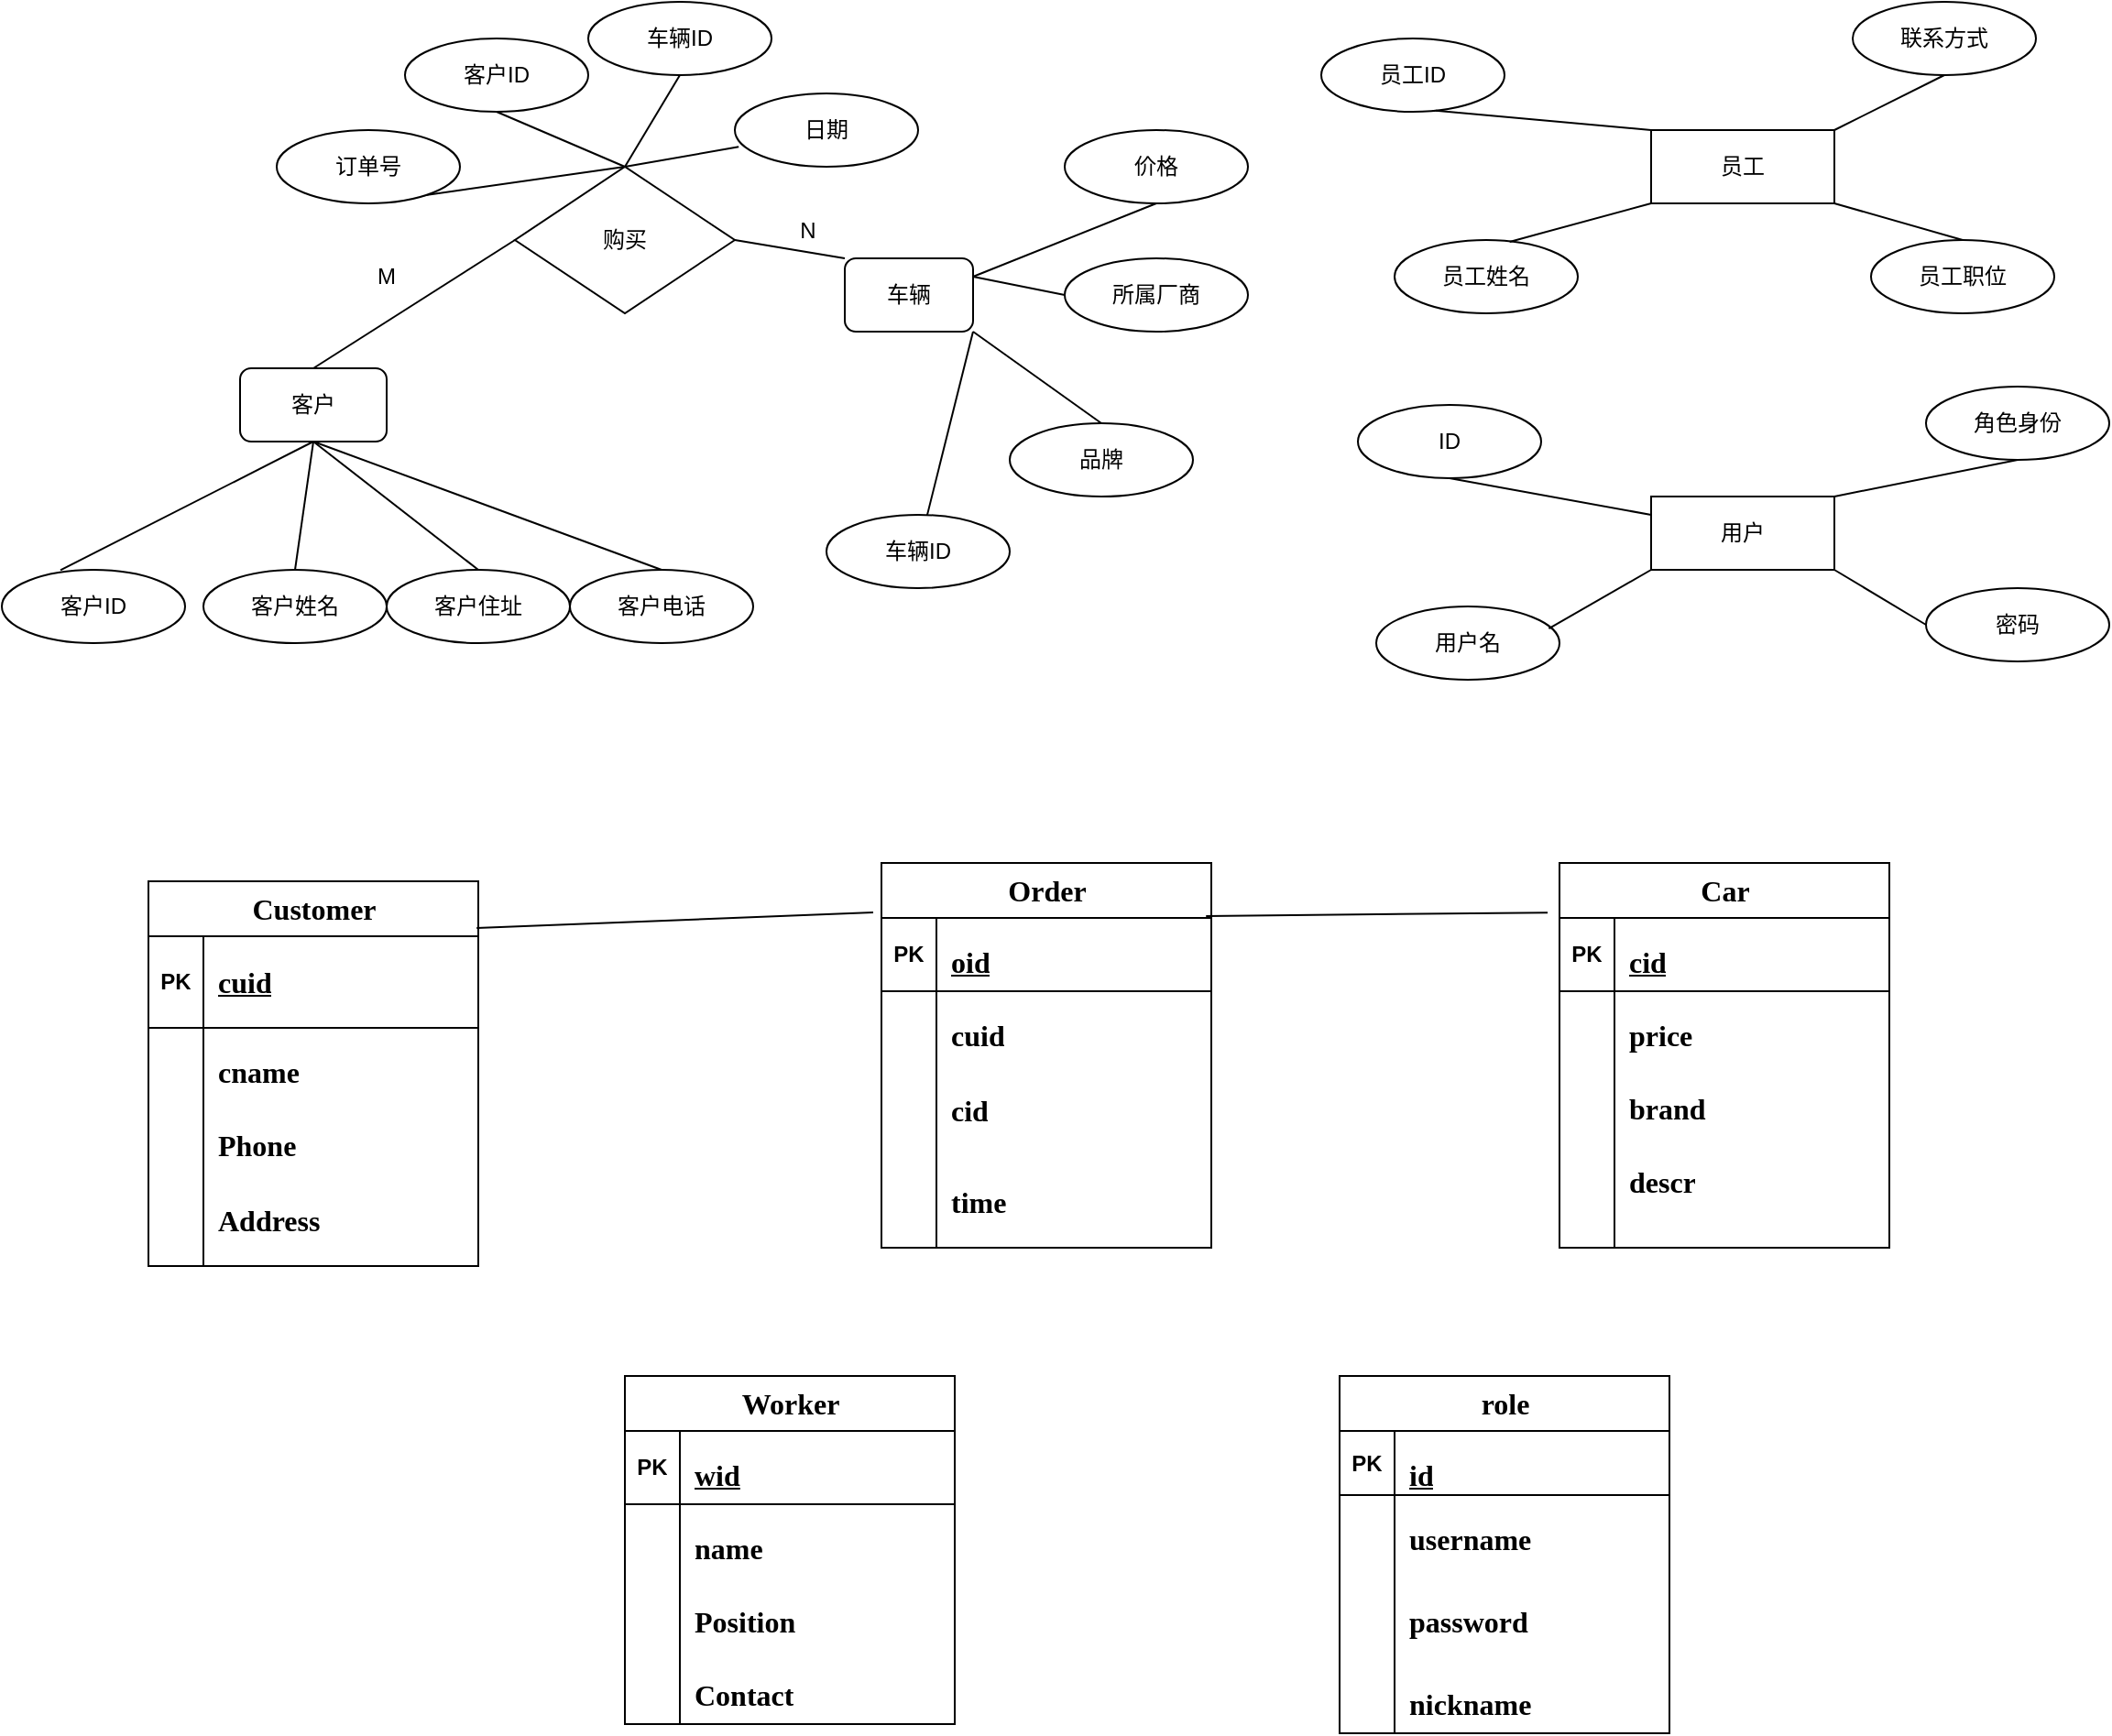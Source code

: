 <mxfile version="24.5.4" type="github">
  <diagram id="C5RBs43oDa-KdzZeNtuy" name="Page-1">
    <mxGraphModel dx="3574" dy="624" grid="1" gridSize="10" guides="1" tooltips="1" connect="1" arrows="1" fold="1" page="1" pageScale="1" pageWidth="2339" pageHeight="3300" math="0" shadow="0">
      <root>
        <mxCell id="WIyWlLk6GJQsqaUBKTNV-0" />
        <mxCell id="WIyWlLk6GJQsqaUBKTNV-1" parent="WIyWlLk6GJQsqaUBKTNV-0" />
        <mxCell id="IxeoS-oY7Bn_Ug7d8I3F-17" value="客户" style="rounded=1;whiteSpace=wrap;html=1;" vertex="1" parent="WIyWlLk6GJQsqaUBKTNV-1">
          <mxGeometry x="120" y="230" width="80" height="40" as="geometry" />
        </mxCell>
        <mxCell id="IxeoS-oY7Bn_Ug7d8I3F-19" value="购买" style="rhombus;whiteSpace=wrap;html=1;direction=south;" vertex="1" parent="WIyWlLk6GJQsqaUBKTNV-1">
          <mxGeometry x="270" y="120" width="120" height="80" as="geometry" />
        </mxCell>
        <mxCell id="IxeoS-oY7Bn_Ug7d8I3F-23" value="车辆" style="rounded=1;whiteSpace=wrap;html=1;" vertex="1" parent="WIyWlLk6GJQsqaUBKTNV-1">
          <mxGeometry x="450" y="170" width="70" height="40" as="geometry" />
        </mxCell>
        <mxCell id="IxeoS-oY7Bn_Ug7d8I3F-26" value="" style="endArrow=none;html=1;rounded=0;exitX=0.5;exitY=1;exitDx=0;exitDy=0;entryX=0.32;entryY=0.005;entryDx=0;entryDy=0;entryPerimeter=0;" edge="1" parent="WIyWlLk6GJQsqaUBKTNV-1" source="IxeoS-oY7Bn_Ug7d8I3F-17" target="IxeoS-oY7Bn_Ug7d8I3F-28">
          <mxGeometry width="50" height="50" relative="1" as="geometry">
            <mxPoint x="510" y="370" as="sourcePoint" />
            <mxPoint x="228.284" y="347.322" as="targetPoint" />
          </mxGeometry>
        </mxCell>
        <mxCell id="IxeoS-oY7Bn_Ug7d8I3F-28" value="客户ID" style="ellipse;whiteSpace=wrap;html=1;align=center;" vertex="1" parent="WIyWlLk6GJQsqaUBKTNV-1">
          <mxGeometry x="-10" y="340" width="100" height="40" as="geometry" />
        </mxCell>
        <mxCell id="IxeoS-oY7Bn_Ug7d8I3F-29" value="客户姓名" style="ellipse;whiteSpace=wrap;html=1;align=center;" vertex="1" parent="WIyWlLk6GJQsqaUBKTNV-1">
          <mxGeometry x="100" y="340" width="100" height="40" as="geometry" />
        </mxCell>
        <mxCell id="IxeoS-oY7Bn_Ug7d8I3F-30" value="客户住址" style="ellipse;whiteSpace=wrap;html=1;align=center;" vertex="1" parent="WIyWlLk6GJQsqaUBKTNV-1">
          <mxGeometry x="200" y="340" width="100" height="40" as="geometry" />
        </mxCell>
        <mxCell id="IxeoS-oY7Bn_Ug7d8I3F-32" value="客户电话" style="ellipse;whiteSpace=wrap;html=1;align=center;" vertex="1" parent="WIyWlLk6GJQsqaUBKTNV-1">
          <mxGeometry x="300" y="340" width="100" height="40" as="geometry" />
        </mxCell>
        <mxCell id="IxeoS-oY7Bn_Ug7d8I3F-33" value="品牌" style="ellipse;whiteSpace=wrap;html=1;align=center;" vertex="1" parent="WIyWlLk6GJQsqaUBKTNV-1">
          <mxGeometry x="540" y="260" width="100" height="40" as="geometry" />
        </mxCell>
        <mxCell id="IxeoS-oY7Bn_Ug7d8I3F-34" value="所属厂商" style="ellipse;whiteSpace=wrap;html=1;align=center;" vertex="1" parent="WIyWlLk6GJQsqaUBKTNV-1">
          <mxGeometry x="570" y="170" width="100" height="40" as="geometry" />
        </mxCell>
        <mxCell id="IxeoS-oY7Bn_Ug7d8I3F-35" value="价格" style="ellipse;whiteSpace=wrap;html=1;align=center;" vertex="1" parent="WIyWlLk6GJQsqaUBKTNV-1">
          <mxGeometry x="570" y="100" width="100" height="40" as="geometry" />
        </mxCell>
        <mxCell id="IxeoS-oY7Bn_Ug7d8I3F-36" value="车辆ID" style="ellipse;whiteSpace=wrap;html=1;align=center;" vertex="1" parent="WIyWlLk6GJQsqaUBKTNV-1">
          <mxGeometry x="440" y="310" width="100" height="40" as="geometry" />
        </mxCell>
        <mxCell id="IxeoS-oY7Bn_Ug7d8I3F-37" value="" style="endArrow=none;html=1;rounded=0;entryX=1;entryY=1;entryDx=0;entryDy=0;" edge="1" parent="WIyWlLk6GJQsqaUBKTNV-1" source="IxeoS-oY7Bn_Ug7d8I3F-36" target="IxeoS-oY7Bn_Ug7d8I3F-23">
          <mxGeometry relative="1" as="geometry">
            <mxPoint x="430" y="250" as="sourcePoint" />
            <mxPoint x="520" y="230" as="targetPoint" />
          </mxGeometry>
        </mxCell>
        <mxCell id="IxeoS-oY7Bn_Ug7d8I3F-45" value="" style="endArrow=none;html=1;rounded=0;entryX=0.5;entryY=1;entryDx=0;entryDy=0;exitX=0.5;exitY=0;exitDx=0;exitDy=0;" edge="1" parent="WIyWlLk6GJQsqaUBKTNV-1" source="IxeoS-oY7Bn_Ug7d8I3F-17" target="IxeoS-oY7Bn_Ug7d8I3F-19">
          <mxGeometry relative="1" as="geometry">
            <mxPoint x="260" y="210" as="sourcePoint" />
            <mxPoint x="590" y="250" as="targetPoint" />
            <Array as="points" />
          </mxGeometry>
        </mxCell>
        <mxCell id="IxeoS-oY7Bn_Ug7d8I3F-46" value="" style="endArrow=none;html=1;rounded=0;exitX=0.5;exitY=0;exitDx=0;exitDy=0;entryX=0;entryY=0;entryDx=0;entryDy=0;" edge="1" parent="WIyWlLk6GJQsqaUBKTNV-1" source="IxeoS-oY7Bn_Ug7d8I3F-19" target="IxeoS-oY7Bn_Ug7d8I3F-23">
          <mxGeometry relative="1" as="geometry">
            <mxPoint x="430" y="250" as="sourcePoint" />
            <mxPoint x="590" y="250" as="targetPoint" />
          </mxGeometry>
        </mxCell>
        <mxCell id="IxeoS-oY7Bn_Ug7d8I3F-48" value="" style="endArrow=none;html=1;rounded=0;exitX=0.5;exitY=1;exitDx=0;exitDy=0;entryX=0.5;entryY=0;entryDx=0;entryDy=0;" edge="1" parent="WIyWlLk6GJQsqaUBKTNV-1" source="IxeoS-oY7Bn_Ug7d8I3F-17" target="IxeoS-oY7Bn_Ug7d8I3F-29">
          <mxGeometry relative="1" as="geometry">
            <mxPoint x="430" y="250" as="sourcePoint" />
            <mxPoint x="590" y="250" as="targetPoint" />
          </mxGeometry>
        </mxCell>
        <mxCell id="IxeoS-oY7Bn_Ug7d8I3F-49" value="" style="endArrow=none;html=1;rounded=0;exitX=0.5;exitY=1;exitDx=0;exitDy=0;entryX=0.5;entryY=0;entryDx=0;entryDy=0;" edge="1" parent="WIyWlLk6GJQsqaUBKTNV-1" source="IxeoS-oY7Bn_Ug7d8I3F-17" target="IxeoS-oY7Bn_Ug7d8I3F-30">
          <mxGeometry relative="1" as="geometry">
            <mxPoint x="430" y="250" as="sourcePoint" />
            <mxPoint x="590" y="250" as="targetPoint" />
          </mxGeometry>
        </mxCell>
        <mxCell id="IxeoS-oY7Bn_Ug7d8I3F-50" value="" style="endArrow=none;html=1;rounded=0;entryX=0.5;entryY=0;entryDx=0;entryDy=0;exitX=0.5;exitY=1;exitDx=0;exitDy=0;" edge="1" parent="WIyWlLk6GJQsqaUBKTNV-1" source="IxeoS-oY7Bn_Ug7d8I3F-17" target="IxeoS-oY7Bn_Ug7d8I3F-32">
          <mxGeometry relative="1" as="geometry">
            <mxPoint x="220" y="250" as="sourcePoint" />
            <mxPoint x="590" y="250" as="targetPoint" />
          </mxGeometry>
        </mxCell>
        <mxCell id="IxeoS-oY7Bn_Ug7d8I3F-52" value="" style="endArrow=none;html=1;rounded=0;entryX=1;entryY=1;entryDx=0;entryDy=0;exitX=0.5;exitY=0;exitDx=0;exitDy=0;" edge="1" parent="WIyWlLk6GJQsqaUBKTNV-1" source="IxeoS-oY7Bn_Ug7d8I3F-33" target="IxeoS-oY7Bn_Ug7d8I3F-23">
          <mxGeometry relative="1" as="geometry">
            <mxPoint x="430" y="250" as="sourcePoint" />
            <mxPoint x="590" y="250" as="targetPoint" />
          </mxGeometry>
        </mxCell>
        <mxCell id="IxeoS-oY7Bn_Ug7d8I3F-53" value="" style="endArrow=none;html=1;rounded=0;entryX=1;entryY=0.25;entryDx=0;entryDy=0;exitX=0;exitY=0.5;exitDx=0;exitDy=0;" edge="1" parent="WIyWlLk6GJQsqaUBKTNV-1" source="IxeoS-oY7Bn_Ug7d8I3F-34" target="IxeoS-oY7Bn_Ug7d8I3F-23">
          <mxGeometry relative="1" as="geometry">
            <mxPoint x="430" y="250" as="sourcePoint" />
            <mxPoint x="590" y="250" as="targetPoint" />
          </mxGeometry>
        </mxCell>
        <mxCell id="IxeoS-oY7Bn_Ug7d8I3F-54" value="" style="endArrow=none;html=1;rounded=0;exitX=0.5;exitY=1;exitDx=0;exitDy=0;entryX=1;entryY=0.25;entryDx=0;entryDy=0;" edge="1" parent="WIyWlLk6GJQsqaUBKTNV-1" source="IxeoS-oY7Bn_Ug7d8I3F-35" target="IxeoS-oY7Bn_Ug7d8I3F-23">
          <mxGeometry relative="1" as="geometry">
            <mxPoint x="430" y="250" as="sourcePoint" />
            <mxPoint x="565" y="210" as="targetPoint" />
          </mxGeometry>
        </mxCell>
        <mxCell id="IxeoS-oY7Bn_Ug7d8I3F-56" value="" style="endArrow=none;html=1;rounded=0;exitX=0;exitY=0.5;exitDx=0;exitDy=0;entryX=0.021;entryY=0.729;entryDx=0;entryDy=0;entryPerimeter=0;" edge="1" parent="WIyWlLk6GJQsqaUBKTNV-1" source="IxeoS-oY7Bn_Ug7d8I3F-19" target="IxeoS-oY7Bn_Ug7d8I3F-62">
          <mxGeometry relative="1" as="geometry">
            <mxPoint x="470" y="70" as="sourcePoint" />
            <mxPoint x="630" y="70" as="targetPoint" />
          </mxGeometry>
        </mxCell>
        <mxCell id="IxeoS-oY7Bn_Ug7d8I3F-57" value="" style="endArrow=none;html=1;rounded=0;exitX=0;exitY=0.5;exitDx=0;exitDy=0;entryX=0.5;entryY=1;entryDx=0;entryDy=0;" edge="1" parent="WIyWlLk6GJQsqaUBKTNV-1" source="IxeoS-oY7Bn_Ug7d8I3F-19" target="IxeoS-oY7Bn_Ug7d8I3F-61">
          <mxGeometry relative="1" as="geometry">
            <mxPoint x="540" y="100" as="sourcePoint" />
            <mxPoint x="780" y="110" as="targetPoint" />
            <Array as="points" />
          </mxGeometry>
        </mxCell>
        <mxCell id="IxeoS-oY7Bn_Ug7d8I3F-58" value="" style="endArrow=none;html=1;rounded=0;entryX=0.5;entryY=1;entryDx=0;entryDy=0;exitX=0;exitY=0.5;exitDx=0;exitDy=0;" edge="1" parent="WIyWlLk6GJQsqaUBKTNV-1" source="IxeoS-oY7Bn_Ug7d8I3F-19" target="IxeoS-oY7Bn_Ug7d8I3F-63">
          <mxGeometry relative="1" as="geometry">
            <mxPoint x="339" y="124" as="sourcePoint" />
            <mxPoint x="920" y="150" as="targetPoint" />
          </mxGeometry>
        </mxCell>
        <mxCell id="IxeoS-oY7Bn_Ug7d8I3F-59" value="" style="endArrow=none;html=1;rounded=0;exitX=0;exitY=0.5;exitDx=0;exitDy=0;entryX=0.5;entryY=1;entryDx=0;entryDy=0;" edge="1" parent="WIyWlLk6GJQsqaUBKTNV-1" source="IxeoS-oY7Bn_Ug7d8I3F-19" target="IxeoS-oY7Bn_Ug7d8I3F-60">
          <mxGeometry relative="1" as="geometry">
            <mxPoint x="790" y="190" as="sourcePoint" />
            <mxPoint x="1040" y="200" as="targetPoint" />
          </mxGeometry>
        </mxCell>
        <mxCell id="IxeoS-oY7Bn_Ug7d8I3F-60" value="订单号" style="ellipse;whiteSpace=wrap;html=1;align=center;" vertex="1" parent="WIyWlLk6GJQsqaUBKTNV-1">
          <mxGeometry x="140" y="100" width="100" height="40" as="geometry" />
        </mxCell>
        <mxCell id="IxeoS-oY7Bn_Ug7d8I3F-61" value="车辆ID" style="ellipse;whiteSpace=wrap;html=1;align=center;" vertex="1" parent="WIyWlLk6GJQsqaUBKTNV-1">
          <mxGeometry x="310" y="30" width="100" height="40" as="geometry" />
        </mxCell>
        <mxCell id="IxeoS-oY7Bn_Ug7d8I3F-62" value="日期" style="ellipse;whiteSpace=wrap;html=1;align=center;" vertex="1" parent="WIyWlLk6GJQsqaUBKTNV-1">
          <mxGeometry x="390" y="80" width="100" height="40" as="geometry" />
        </mxCell>
        <mxCell id="IxeoS-oY7Bn_Ug7d8I3F-63" value="客户ID" style="ellipse;whiteSpace=wrap;html=1;align=center;" vertex="1" parent="WIyWlLk6GJQsqaUBKTNV-1">
          <mxGeometry x="210" y="50" width="100" height="40" as="geometry" />
        </mxCell>
        <mxCell id="IxeoS-oY7Bn_Ug7d8I3F-64" value="员工" style="whiteSpace=wrap;html=1;align=center;" vertex="1" parent="WIyWlLk6GJQsqaUBKTNV-1">
          <mxGeometry x="890" y="100" width="100" height="40" as="geometry" />
        </mxCell>
        <mxCell id="IxeoS-oY7Bn_Ug7d8I3F-65" value="用户" style="whiteSpace=wrap;html=1;align=center;" vertex="1" parent="WIyWlLk6GJQsqaUBKTNV-1">
          <mxGeometry x="890" y="300" width="100" height="40" as="geometry" />
        </mxCell>
        <mxCell id="IxeoS-oY7Bn_Ug7d8I3F-66" value="员工ID" style="ellipse;whiteSpace=wrap;html=1;align=center;" vertex="1" parent="WIyWlLk6GJQsqaUBKTNV-1">
          <mxGeometry x="710" y="50" width="100" height="40" as="geometry" />
        </mxCell>
        <mxCell id="IxeoS-oY7Bn_Ug7d8I3F-67" value="联系方式" style="ellipse;whiteSpace=wrap;html=1;align=center;" vertex="1" parent="WIyWlLk6GJQsqaUBKTNV-1">
          <mxGeometry x="1000" y="30" width="100" height="40" as="geometry" />
        </mxCell>
        <mxCell id="IxeoS-oY7Bn_Ug7d8I3F-68" value="员工姓名" style="ellipse;whiteSpace=wrap;html=1;align=center;" vertex="1" parent="WIyWlLk6GJQsqaUBKTNV-1">
          <mxGeometry x="750" y="160" width="100" height="40" as="geometry" />
        </mxCell>
        <mxCell id="IxeoS-oY7Bn_Ug7d8I3F-69" value="员工职位" style="ellipse;whiteSpace=wrap;html=1;align=center;" vertex="1" parent="WIyWlLk6GJQsqaUBKTNV-1">
          <mxGeometry x="1010" y="160" width="100" height="40" as="geometry" />
        </mxCell>
        <mxCell id="IxeoS-oY7Bn_Ug7d8I3F-70" value="用户名" style="ellipse;whiteSpace=wrap;html=1;align=center;" vertex="1" parent="WIyWlLk6GJQsqaUBKTNV-1">
          <mxGeometry x="740" y="360" width="100" height="40" as="geometry" />
        </mxCell>
        <mxCell id="IxeoS-oY7Bn_Ug7d8I3F-71" value="密码" style="ellipse;whiteSpace=wrap;html=1;align=center;" vertex="1" parent="WIyWlLk6GJQsqaUBKTNV-1">
          <mxGeometry x="1040" y="350" width="100" height="40" as="geometry" />
        </mxCell>
        <mxCell id="IxeoS-oY7Bn_Ug7d8I3F-72" value="ID" style="ellipse;whiteSpace=wrap;html=1;align=center;" vertex="1" parent="WIyWlLk6GJQsqaUBKTNV-1">
          <mxGeometry x="730" y="250" width="100" height="40" as="geometry" />
        </mxCell>
        <mxCell id="IxeoS-oY7Bn_Ug7d8I3F-73" value="角色身份" style="ellipse;whiteSpace=wrap;html=1;align=center;" vertex="1" parent="WIyWlLk6GJQsqaUBKTNV-1">
          <mxGeometry x="1040" y="240" width="100" height="40" as="geometry" />
        </mxCell>
        <mxCell id="IxeoS-oY7Bn_Ug7d8I3F-74" value="" style="endArrow=none;html=1;rounded=0;entryX=0;entryY=1;entryDx=0;entryDy=0;exitX=0.628;exitY=0.024;exitDx=0;exitDy=0;exitPerimeter=0;" edge="1" parent="WIyWlLk6GJQsqaUBKTNV-1" source="IxeoS-oY7Bn_Ug7d8I3F-68" target="IxeoS-oY7Bn_Ug7d8I3F-64">
          <mxGeometry relative="1" as="geometry">
            <mxPoint x="820" y="170" as="sourcePoint" />
            <mxPoint x="680" y="270" as="targetPoint" />
          </mxGeometry>
        </mxCell>
        <mxCell id="IxeoS-oY7Bn_Ug7d8I3F-75" value="" style="endArrow=none;html=1;rounded=0;entryX=1;entryY=1;entryDx=0;entryDy=0;exitX=0.5;exitY=0;exitDx=0;exitDy=0;" edge="1" parent="WIyWlLk6GJQsqaUBKTNV-1" source="IxeoS-oY7Bn_Ug7d8I3F-69" target="IxeoS-oY7Bn_Ug7d8I3F-64">
          <mxGeometry relative="1" as="geometry">
            <mxPoint x="520" y="270" as="sourcePoint" />
            <mxPoint x="680" y="270" as="targetPoint" />
          </mxGeometry>
        </mxCell>
        <mxCell id="IxeoS-oY7Bn_Ug7d8I3F-76" value="" style="endArrow=none;html=1;rounded=0;entryX=0.624;entryY=0.985;entryDx=0;entryDy=0;exitX=0;exitY=0;exitDx=0;exitDy=0;entryPerimeter=0;" edge="1" parent="WIyWlLk6GJQsqaUBKTNV-1" source="IxeoS-oY7Bn_Ug7d8I3F-64" target="IxeoS-oY7Bn_Ug7d8I3F-66">
          <mxGeometry relative="1" as="geometry">
            <mxPoint x="520" y="270" as="sourcePoint" />
            <mxPoint x="680" y="270" as="targetPoint" />
          </mxGeometry>
        </mxCell>
        <mxCell id="IxeoS-oY7Bn_Ug7d8I3F-77" value="" style="endArrow=none;html=1;rounded=0;entryX=0.5;entryY=1;entryDx=0;entryDy=0;" edge="1" parent="WIyWlLk6GJQsqaUBKTNV-1" target="IxeoS-oY7Bn_Ug7d8I3F-67">
          <mxGeometry relative="1" as="geometry">
            <mxPoint x="990" y="100" as="sourcePoint" />
            <mxPoint x="680" y="270" as="targetPoint" />
          </mxGeometry>
        </mxCell>
        <mxCell id="IxeoS-oY7Bn_Ug7d8I3F-78" value="" style="endArrow=none;html=1;rounded=0;entryX=0;entryY=0.5;entryDx=0;entryDy=0;exitX=1;exitY=1;exitDx=0;exitDy=0;" edge="1" parent="WIyWlLk6GJQsqaUBKTNV-1" source="IxeoS-oY7Bn_Ug7d8I3F-65" target="IxeoS-oY7Bn_Ug7d8I3F-71">
          <mxGeometry relative="1" as="geometry">
            <mxPoint x="520" y="270" as="sourcePoint" />
            <mxPoint x="680" y="270" as="targetPoint" />
          </mxGeometry>
        </mxCell>
        <mxCell id="IxeoS-oY7Bn_Ug7d8I3F-79" value="" style="endArrow=none;html=1;rounded=0;entryX=1;entryY=0;entryDx=0;entryDy=0;exitX=0.5;exitY=1;exitDx=0;exitDy=0;" edge="1" parent="WIyWlLk6GJQsqaUBKTNV-1" source="IxeoS-oY7Bn_Ug7d8I3F-73" target="IxeoS-oY7Bn_Ug7d8I3F-65">
          <mxGeometry relative="1" as="geometry">
            <mxPoint x="520" y="270" as="sourcePoint" />
            <mxPoint x="680" y="270" as="targetPoint" />
          </mxGeometry>
        </mxCell>
        <mxCell id="IxeoS-oY7Bn_Ug7d8I3F-80" value="" style="endArrow=none;html=1;rounded=0;entryX=0;entryY=1;entryDx=0;entryDy=0;exitX=0.942;exitY=0.303;exitDx=0;exitDy=0;exitPerimeter=0;" edge="1" parent="WIyWlLk6GJQsqaUBKTNV-1" source="IxeoS-oY7Bn_Ug7d8I3F-70" target="IxeoS-oY7Bn_Ug7d8I3F-65">
          <mxGeometry relative="1" as="geometry">
            <mxPoint x="520" y="270" as="sourcePoint" />
            <mxPoint x="680" y="270" as="targetPoint" />
          </mxGeometry>
        </mxCell>
        <mxCell id="IxeoS-oY7Bn_Ug7d8I3F-81" value="" style="endArrow=none;html=1;rounded=0;entryX=0;entryY=0.25;entryDx=0;entryDy=0;exitX=0.5;exitY=1;exitDx=0;exitDy=0;" edge="1" parent="WIyWlLk6GJQsqaUBKTNV-1" source="IxeoS-oY7Bn_Ug7d8I3F-72" target="IxeoS-oY7Bn_Ug7d8I3F-65">
          <mxGeometry relative="1" as="geometry">
            <mxPoint x="520" y="270" as="sourcePoint" />
            <mxPoint x="680" y="270" as="targetPoint" />
            <Array as="points" />
          </mxGeometry>
        </mxCell>
        <mxCell id="IxeoS-oY7Bn_Ug7d8I3F-84" value="M" style="text;strokeColor=none;align=center;fillColor=none;html=1;verticalAlign=middle;whiteSpace=wrap;rounded=0;" vertex="1" parent="WIyWlLk6GJQsqaUBKTNV-1">
          <mxGeometry x="170" y="165" width="60" height="30" as="geometry" />
        </mxCell>
        <mxCell id="IxeoS-oY7Bn_Ug7d8I3F-85" value="N" style="text;strokeColor=none;align=center;fillColor=none;html=1;verticalAlign=middle;whiteSpace=wrap;rounded=0;" vertex="1" parent="WIyWlLk6GJQsqaUBKTNV-1">
          <mxGeometry x="400" y="140" width="60" height="30" as="geometry" />
        </mxCell>
        <object label="&lt;p class=&quot;MsoNormal&quot;&gt;&lt;span style=&quot;mso-spacerun:&#39;yes&#39;;font-family:宋体;font-size:12.0pt;&lt;br/&gt;mso-font-kerning:1.0pt;&quot;&gt;Customer&lt;/span&gt;&lt;/p&gt;" id="IxeoS-oY7Bn_Ug7d8I3F-86">
          <mxCell style="shape=table;startSize=30;container=1;collapsible=1;childLayout=tableLayout;fixedRows=1;rowLines=0;fontStyle=1;align=center;resizeLast=1;html=1;" vertex="1" parent="WIyWlLk6GJQsqaUBKTNV-1">
            <mxGeometry x="70" y="510" width="180" height="210" as="geometry" />
          </mxCell>
        </object>
        <mxCell id="IxeoS-oY7Bn_Ug7d8I3F-87" value="" style="shape=tableRow;horizontal=0;startSize=0;swimlaneHead=0;swimlaneBody=0;fillColor=none;collapsible=0;dropTarget=0;points=[[0,0.5],[1,0.5]];portConstraint=eastwest;top=0;left=0;right=0;bottom=1;" vertex="1" parent="IxeoS-oY7Bn_Ug7d8I3F-86">
          <mxGeometry y="30" width="180" height="50" as="geometry" />
        </mxCell>
        <mxCell id="IxeoS-oY7Bn_Ug7d8I3F-88" value="PK" style="shape=partialRectangle;connectable=0;fillColor=none;top=0;left=0;bottom=0;right=0;fontStyle=1;overflow=hidden;whiteSpace=wrap;html=1;" vertex="1" parent="IxeoS-oY7Bn_Ug7d8I3F-87">
          <mxGeometry width="30" height="50" as="geometry">
            <mxRectangle width="30" height="50" as="alternateBounds" />
          </mxGeometry>
        </mxCell>
        <mxCell id="IxeoS-oY7Bn_Ug7d8I3F-89" value="&lt;p class=&quot;MsoNormal&quot;&gt;&lt;span style=&quot;mso-spacerun:&#39;yes&#39;;font-family:宋体;font-size:12.0pt;&lt;br/&gt;mso-font-kerning:1.0pt;&quot;&gt;cuid&lt;/span&gt;&lt;/p&gt;" style="shape=partialRectangle;connectable=0;fillColor=none;top=0;left=0;bottom=0;right=0;align=left;spacingLeft=6;fontStyle=5;overflow=hidden;whiteSpace=wrap;html=1;" vertex="1" parent="IxeoS-oY7Bn_Ug7d8I3F-87">
          <mxGeometry x="30" width="150" height="50" as="geometry">
            <mxRectangle width="150" height="50" as="alternateBounds" />
          </mxGeometry>
        </mxCell>
        <mxCell id="IxeoS-oY7Bn_Ug7d8I3F-90" value="" style="shape=tableRow;horizontal=0;startSize=0;swimlaneHead=0;swimlaneBody=0;fillColor=none;collapsible=0;dropTarget=0;points=[[0,0.5],[1,0.5]];portConstraint=eastwest;top=0;left=0;right=0;bottom=0;" vertex="1" parent="IxeoS-oY7Bn_Ug7d8I3F-86">
          <mxGeometry y="80" width="180" height="40" as="geometry" />
        </mxCell>
        <mxCell id="IxeoS-oY7Bn_Ug7d8I3F-91" value="" style="shape=partialRectangle;connectable=0;fillColor=none;top=0;left=0;bottom=0;right=0;editable=1;overflow=hidden;whiteSpace=wrap;html=1;" vertex="1" parent="IxeoS-oY7Bn_Ug7d8I3F-90">
          <mxGeometry width="30" height="40" as="geometry">
            <mxRectangle width="30" height="40" as="alternateBounds" />
          </mxGeometry>
        </mxCell>
        <mxCell id="IxeoS-oY7Bn_Ug7d8I3F-92" value="&lt;p class=&quot;MsoNormal&quot;&gt;&lt;b&gt;&lt;span style=&quot;mso-spacerun:&#39;yes&#39;;font-family:宋体;font-size:12.0pt;&lt;br/&gt;mso-font-kerning:1.0pt;&quot;&gt;cn&lt;/span&gt;&lt;span style=&quot;mso-spacerun:&#39;yes&#39;;font-family:宋体;font-size:12.0pt;&lt;br/&gt;mso-font-kerning:1.0pt;&quot;&gt;ame&lt;/span&gt;&lt;/b&gt;&lt;/p&gt;" style="shape=partialRectangle;connectable=0;fillColor=none;top=0;left=0;bottom=0;right=0;align=left;spacingLeft=6;overflow=hidden;whiteSpace=wrap;html=1;" vertex="1" parent="IxeoS-oY7Bn_Ug7d8I3F-90">
          <mxGeometry x="30" width="150" height="40" as="geometry">
            <mxRectangle width="150" height="40" as="alternateBounds" />
          </mxGeometry>
        </mxCell>
        <mxCell id="IxeoS-oY7Bn_Ug7d8I3F-93" value="" style="shape=tableRow;horizontal=0;startSize=0;swimlaneHead=0;swimlaneBody=0;fillColor=none;collapsible=0;dropTarget=0;points=[[0,0.5],[1,0.5]];portConstraint=eastwest;top=0;left=0;right=0;bottom=0;" vertex="1" parent="IxeoS-oY7Bn_Ug7d8I3F-86">
          <mxGeometry y="120" width="180" height="40" as="geometry" />
        </mxCell>
        <mxCell id="IxeoS-oY7Bn_Ug7d8I3F-94" value="" style="shape=partialRectangle;connectable=0;fillColor=none;top=0;left=0;bottom=0;right=0;editable=1;overflow=hidden;whiteSpace=wrap;html=1;" vertex="1" parent="IxeoS-oY7Bn_Ug7d8I3F-93">
          <mxGeometry width="30" height="40" as="geometry">
            <mxRectangle width="30" height="40" as="alternateBounds" />
          </mxGeometry>
        </mxCell>
        <mxCell id="IxeoS-oY7Bn_Ug7d8I3F-95" value="&lt;p class=&quot;MsoNormal&quot;&gt;&lt;span style=&quot;mso-spacerun:&#39;yes&#39;;font-family:宋体;font-size:12.0pt;&lt;br/&gt;mso-font-kerning:1.0pt;&quot;&gt;&lt;b&gt;Phone&lt;/b&gt;&lt;/span&gt;&lt;/p&gt;" style="shape=partialRectangle;connectable=0;fillColor=none;top=0;left=0;bottom=0;right=0;align=left;spacingLeft=6;overflow=hidden;whiteSpace=wrap;html=1;" vertex="1" parent="IxeoS-oY7Bn_Ug7d8I3F-93">
          <mxGeometry x="30" width="150" height="40" as="geometry">
            <mxRectangle width="150" height="40" as="alternateBounds" />
          </mxGeometry>
        </mxCell>
        <mxCell id="IxeoS-oY7Bn_Ug7d8I3F-96" value="" style="shape=tableRow;horizontal=0;startSize=0;swimlaneHead=0;swimlaneBody=0;fillColor=none;collapsible=0;dropTarget=0;points=[[0,0.5],[1,0.5]];portConstraint=eastwest;top=0;left=0;right=0;bottom=0;" vertex="1" parent="IxeoS-oY7Bn_Ug7d8I3F-86">
          <mxGeometry y="160" width="180" height="50" as="geometry" />
        </mxCell>
        <mxCell id="IxeoS-oY7Bn_Ug7d8I3F-97" value="" style="shape=partialRectangle;connectable=0;fillColor=none;top=0;left=0;bottom=0;right=0;editable=1;overflow=hidden;whiteSpace=wrap;html=1;" vertex="1" parent="IxeoS-oY7Bn_Ug7d8I3F-96">
          <mxGeometry width="30" height="50" as="geometry">
            <mxRectangle width="30" height="50" as="alternateBounds" />
          </mxGeometry>
        </mxCell>
        <mxCell id="IxeoS-oY7Bn_Ug7d8I3F-98" value="&lt;p class=&quot;MsoNormal&quot;&gt;&lt;span style=&quot;mso-spacerun:&#39;yes&#39;;font-family:宋体;font-size:12.0pt;&lt;br/&gt;mso-font-kerning:1.0pt;&quot;&gt;&lt;b&gt;Address&lt;/b&gt;&lt;/span&gt;&lt;/p&gt;" style="shape=partialRectangle;connectable=0;fillColor=none;top=0;left=0;bottom=0;right=0;align=left;spacingLeft=6;overflow=hidden;whiteSpace=wrap;html=1;" vertex="1" parent="IxeoS-oY7Bn_Ug7d8I3F-96">
          <mxGeometry x="30" width="150" height="50" as="geometry">
            <mxRectangle width="150" height="50" as="alternateBounds" />
          </mxGeometry>
        </mxCell>
        <mxCell id="IxeoS-oY7Bn_Ug7d8I3F-99" value="&lt;p class=&quot;MsoNormal&quot;&gt;&lt;span style=&quot;mso-spacerun:&#39;yes&#39;;font-family:宋体;font-size:12.0pt;&lt;br/&gt;mso-font-kerning:1.0pt;&quot;&gt;Car&lt;/span&gt;&lt;/p&gt;" style="shape=table;startSize=30;container=1;collapsible=1;childLayout=tableLayout;fixedRows=1;rowLines=0;fontStyle=1;align=center;resizeLast=1;html=1;" vertex="1" parent="WIyWlLk6GJQsqaUBKTNV-1">
          <mxGeometry x="840" y="500" width="180" height="210.0" as="geometry" />
        </mxCell>
        <mxCell id="IxeoS-oY7Bn_Ug7d8I3F-100" value="" style="shape=tableRow;horizontal=0;startSize=0;swimlaneHead=0;swimlaneBody=0;fillColor=none;collapsible=0;dropTarget=0;points=[[0,0.5],[1,0.5]];portConstraint=eastwest;top=0;left=0;right=0;bottom=1;" vertex="1" parent="IxeoS-oY7Bn_Ug7d8I3F-99">
          <mxGeometry y="30" width="180" height="40" as="geometry" />
        </mxCell>
        <mxCell id="IxeoS-oY7Bn_Ug7d8I3F-101" value="PK" style="shape=partialRectangle;connectable=0;fillColor=none;top=0;left=0;bottom=0;right=0;fontStyle=1;overflow=hidden;whiteSpace=wrap;html=1;" vertex="1" parent="IxeoS-oY7Bn_Ug7d8I3F-100">
          <mxGeometry width="30" height="40" as="geometry">
            <mxRectangle width="30" height="40" as="alternateBounds" />
          </mxGeometry>
        </mxCell>
        <mxCell id="IxeoS-oY7Bn_Ug7d8I3F-102" value="&lt;p class=&quot;MsoNormal&quot;&gt;&lt;span style=&quot;mso-spacerun:&#39;yes&#39;;font-family:宋体;font-size:12.0pt;&lt;br/&gt;mso-font-kerning:1.0pt;&quot;&gt;cid&lt;/span&gt;&lt;/p&gt;" style="shape=partialRectangle;connectable=0;fillColor=none;top=0;left=0;bottom=0;right=0;align=left;spacingLeft=6;fontStyle=5;overflow=hidden;whiteSpace=wrap;html=1;" vertex="1" parent="IxeoS-oY7Bn_Ug7d8I3F-100">
          <mxGeometry x="30" width="150" height="40" as="geometry">
            <mxRectangle width="150" height="40" as="alternateBounds" />
          </mxGeometry>
        </mxCell>
        <mxCell id="IxeoS-oY7Bn_Ug7d8I3F-103" value="" style="shape=tableRow;horizontal=0;startSize=0;swimlaneHead=0;swimlaneBody=0;fillColor=none;collapsible=0;dropTarget=0;points=[[0,0.5],[1,0.5]];portConstraint=eastwest;top=0;left=0;right=0;bottom=0;" vertex="1" parent="IxeoS-oY7Bn_Ug7d8I3F-99">
          <mxGeometry y="70" width="180" height="40" as="geometry" />
        </mxCell>
        <mxCell id="IxeoS-oY7Bn_Ug7d8I3F-104" value="" style="shape=partialRectangle;connectable=0;fillColor=none;top=0;left=0;bottom=0;right=0;editable=1;overflow=hidden;whiteSpace=wrap;html=1;" vertex="1" parent="IxeoS-oY7Bn_Ug7d8I3F-103">
          <mxGeometry width="30" height="40" as="geometry">
            <mxRectangle width="30" height="40" as="alternateBounds" />
          </mxGeometry>
        </mxCell>
        <mxCell id="IxeoS-oY7Bn_Ug7d8I3F-105" value="&lt;p class=&quot;MsoNormal&quot;&gt;&lt;span style=&quot;mso-spacerun:&#39;yes&#39;;font-family:宋体;font-size:12.0pt;&lt;br/&gt;mso-font-kerning:1.0pt;&quot;&gt;&lt;b&gt;price&lt;/b&gt;&lt;/span&gt;&lt;/p&gt;" style="shape=partialRectangle;connectable=0;fillColor=none;top=0;left=0;bottom=0;right=0;align=left;spacingLeft=6;overflow=hidden;whiteSpace=wrap;html=1;" vertex="1" parent="IxeoS-oY7Bn_Ug7d8I3F-103">
          <mxGeometry x="30" width="150" height="40" as="geometry">
            <mxRectangle width="150" height="40" as="alternateBounds" />
          </mxGeometry>
        </mxCell>
        <mxCell id="IxeoS-oY7Bn_Ug7d8I3F-106" value="" style="shape=tableRow;horizontal=0;startSize=0;swimlaneHead=0;swimlaneBody=0;fillColor=none;collapsible=0;dropTarget=0;points=[[0,0.5],[1,0.5]];portConstraint=eastwest;top=0;left=0;right=0;bottom=0;" vertex="1" parent="IxeoS-oY7Bn_Ug7d8I3F-99">
          <mxGeometry y="110" width="180" height="40" as="geometry" />
        </mxCell>
        <mxCell id="IxeoS-oY7Bn_Ug7d8I3F-107" value="" style="shape=partialRectangle;connectable=0;fillColor=none;top=0;left=0;bottom=0;right=0;editable=1;overflow=hidden;whiteSpace=wrap;html=1;" vertex="1" parent="IxeoS-oY7Bn_Ug7d8I3F-106">
          <mxGeometry width="30" height="40" as="geometry">
            <mxRectangle width="30" height="40" as="alternateBounds" />
          </mxGeometry>
        </mxCell>
        <mxCell id="IxeoS-oY7Bn_Ug7d8I3F-108" value="&lt;p class=&quot;MsoNormal&quot;&gt;&lt;span style=&quot;mso-spacerun:&#39;yes&#39;;font-family:宋体;font-size:12.0pt;&lt;br/&gt;mso-font-kerning:1.0pt;&quot;&gt;&lt;b&gt;brand&lt;/b&gt;&lt;/span&gt;&lt;/p&gt;" style="shape=partialRectangle;connectable=0;fillColor=none;top=0;left=0;bottom=0;right=0;align=left;spacingLeft=6;overflow=hidden;whiteSpace=wrap;html=1;" vertex="1" parent="IxeoS-oY7Bn_Ug7d8I3F-106">
          <mxGeometry x="30" width="150" height="40" as="geometry">
            <mxRectangle width="150" height="40" as="alternateBounds" />
          </mxGeometry>
        </mxCell>
        <mxCell id="IxeoS-oY7Bn_Ug7d8I3F-109" value="" style="shape=tableRow;horizontal=0;startSize=0;swimlaneHead=0;swimlaneBody=0;fillColor=none;collapsible=0;dropTarget=0;points=[[0,0.5],[1,0.5]];portConstraint=eastwest;top=0;left=0;right=0;bottom=0;" vertex="1" parent="IxeoS-oY7Bn_Ug7d8I3F-99">
          <mxGeometry y="150" width="180" height="60" as="geometry" />
        </mxCell>
        <mxCell id="IxeoS-oY7Bn_Ug7d8I3F-110" value="" style="shape=partialRectangle;connectable=0;fillColor=none;top=0;left=0;bottom=0;right=0;editable=1;overflow=hidden;whiteSpace=wrap;html=1;" vertex="1" parent="IxeoS-oY7Bn_Ug7d8I3F-109">
          <mxGeometry width="30" height="60" as="geometry">
            <mxRectangle width="30" height="60" as="alternateBounds" />
          </mxGeometry>
        </mxCell>
        <mxCell id="IxeoS-oY7Bn_Ug7d8I3F-111" value="&lt;p class=&quot;MsoNormal&quot;&gt;&lt;span style=&quot;mso-spacerun:&#39;yes&#39;;font-family:宋体;font-size:12.0pt;&lt;br/&gt;mso-font-kerning:1.0pt;&quot;&gt;&lt;b&gt;descr&lt;/b&gt;&lt;/span&gt;&lt;/p&gt;&lt;p class=&quot;MsoNormal&quot;&gt;&lt;br&gt;&lt;/p&gt;" style="shape=partialRectangle;connectable=0;fillColor=none;top=0;left=0;bottom=0;right=0;align=left;spacingLeft=6;overflow=hidden;whiteSpace=wrap;html=1;" vertex="1" parent="IxeoS-oY7Bn_Ug7d8I3F-109">
          <mxGeometry x="30" width="150" height="60" as="geometry">
            <mxRectangle width="150" height="60" as="alternateBounds" />
          </mxGeometry>
        </mxCell>
        <mxCell id="IxeoS-oY7Bn_Ug7d8I3F-112" value="&lt;p class=&quot;MsoNormal&quot;&gt;&lt;span style=&quot;mso-spacerun:&#39;yes&#39;;font-family:宋体;font-size:12.0pt;&lt;br/&gt;mso-font-kerning:1.0pt;&quot;&gt;Order&lt;/span&gt;&lt;/p&gt;" style="shape=table;startSize=30;container=1;collapsible=1;childLayout=tableLayout;fixedRows=1;rowLines=0;fontStyle=1;align=center;resizeLast=1;html=1;" vertex="1" parent="WIyWlLk6GJQsqaUBKTNV-1">
          <mxGeometry x="470" y="500" width="180" height="210.0" as="geometry" />
        </mxCell>
        <mxCell id="IxeoS-oY7Bn_Ug7d8I3F-113" value="" style="shape=tableRow;horizontal=0;startSize=0;swimlaneHead=0;swimlaneBody=0;fillColor=none;collapsible=0;dropTarget=0;points=[[0,0.5],[1,0.5]];portConstraint=eastwest;top=0;left=0;right=0;bottom=1;" vertex="1" parent="IxeoS-oY7Bn_Ug7d8I3F-112">
          <mxGeometry y="30" width="180" height="40" as="geometry" />
        </mxCell>
        <mxCell id="IxeoS-oY7Bn_Ug7d8I3F-114" value="PK" style="shape=partialRectangle;connectable=0;fillColor=none;top=0;left=0;bottom=0;right=0;fontStyle=1;overflow=hidden;whiteSpace=wrap;html=1;" vertex="1" parent="IxeoS-oY7Bn_Ug7d8I3F-113">
          <mxGeometry width="30" height="40" as="geometry">
            <mxRectangle width="30" height="40" as="alternateBounds" />
          </mxGeometry>
        </mxCell>
        <mxCell id="IxeoS-oY7Bn_Ug7d8I3F-115" value="&lt;p class=&quot;MsoNormal&quot;&gt;&lt;span style=&quot;mso-spacerun:&#39;yes&#39;;font-family:宋体;font-size:12.0pt;&lt;br/&gt;mso-font-kerning:1.0pt;&quot;&gt;oid&lt;/span&gt;&lt;/p&gt;" style="shape=partialRectangle;connectable=0;fillColor=none;top=0;left=0;bottom=0;right=0;align=left;spacingLeft=6;fontStyle=5;overflow=hidden;whiteSpace=wrap;html=1;" vertex="1" parent="IxeoS-oY7Bn_Ug7d8I3F-113">
          <mxGeometry x="30" width="150" height="40" as="geometry">
            <mxRectangle width="150" height="40" as="alternateBounds" />
          </mxGeometry>
        </mxCell>
        <mxCell id="IxeoS-oY7Bn_Ug7d8I3F-116" value="" style="shape=tableRow;horizontal=0;startSize=0;swimlaneHead=0;swimlaneBody=0;fillColor=none;collapsible=0;dropTarget=0;points=[[0,0.5],[1,0.5]];portConstraint=eastwest;top=0;left=0;right=0;bottom=0;" vertex="1" parent="IxeoS-oY7Bn_Ug7d8I3F-112">
          <mxGeometry y="70" width="180" height="40" as="geometry" />
        </mxCell>
        <mxCell id="IxeoS-oY7Bn_Ug7d8I3F-117" value="" style="shape=partialRectangle;connectable=0;fillColor=none;top=0;left=0;bottom=0;right=0;editable=1;overflow=hidden;whiteSpace=wrap;html=1;" vertex="1" parent="IxeoS-oY7Bn_Ug7d8I3F-116">
          <mxGeometry width="30" height="40" as="geometry">
            <mxRectangle width="30" height="40" as="alternateBounds" />
          </mxGeometry>
        </mxCell>
        <mxCell id="IxeoS-oY7Bn_Ug7d8I3F-118" value="&lt;p class=&quot;MsoNormal&quot;&gt;&lt;span style=&quot;mso-spacerun:&#39;yes&#39;;font-family:宋体;font-size:12.0pt;&lt;br/&gt;mso-font-kerning:1.0pt;&quot;&gt;&lt;b&gt;cuid&lt;/b&gt;&lt;/span&gt;&lt;/p&gt;" style="shape=partialRectangle;connectable=0;fillColor=none;top=0;left=0;bottom=0;right=0;align=left;spacingLeft=6;overflow=hidden;whiteSpace=wrap;html=1;" vertex="1" parent="IxeoS-oY7Bn_Ug7d8I3F-116">
          <mxGeometry x="30" width="150" height="40" as="geometry">
            <mxRectangle width="150" height="40" as="alternateBounds" />
          </mxGeometry>
        </mxCell>
        <mxCell id="IxeoS-oY7Bn_Ug7d8I3F-119" value="" style="shape=tableRow;horizontal=0;startSize=0;swimlaneHead=0;swimlaneBody=0;fillColor=none;collapsible=0;dropTarget=0;points=[[0,0.5],[1,0.5]];portConstraint=eastwest;top=0;left=0;right=0;bottom=0;" vertex="1" parent="IxeoS-oY7Bn_Ug7d8I3F-112">
          <mxGeometry y="110" width="180" height="50" as="geometry" />
        </mxCell>
        <mxCell id="IxeoS-oY7Bn_Ug7d8I3F-120" value="" style="shape=partialRectangle;connectable=0;fillColor=none;top=0;left=0;bottom=0;right=0;editable=1;overflow=hidden;whiteSpace=wrap;html=1;" vertex="1" parent="IxeoS-oY7Bn_Ug7d8I3F-119">
          <mxGeometry width="30" height="50" as="geometry">
            <mxRectangle width="30" height="50" as="alternateBounds" />
          </mxGeometry>
        </mxCell>
        <mxCell id="IxeoS-oY7Bn_Ug7d8I3F-121" value="&lt;p class=&quot;MsoNormal&quot;&gt;&lt;span style=&quot;mso-spacerun:&#39;yes&#39;;font-family:宋体;font-size:12.0pt;&lt;br/&gt;mso-font-kerning:1.0pt;&quot;&gt;&lt;b&gt;cid&lt;/b&gt;&lt;/span&gt;&lt;/p&gt;" style="shape=partialRectangle;connectable=0;fillColor=none;top=0;left=0;bottom=0;right=0;align=left;spacingLeft=6;overflow=hidden;whiteSpace=wrap;html=1;" vertex="1" parent="IxeoS-oY7Bn_Ug7d8I3F-119">
          <mxGeometry x="30" width="150" height="50" as="geometry">
            <mxRectangle width="150" height="50" as="alternateBounds" />
          </mxGeometry>
        </mxCell>
        <mxCell id="IxeoS-oY7Bn_Ug7d8I3F-122" value="" style="shape=tableRow;horizontal=0;startSize=0;swimlaneHead=0;swimlaneBody=0;fillColor=none;collapsible=0;dropTarget=0;points=[[0,0.5],[1,0.5]];portConstraint=eastwest;top=0;left=0;right=0;bottom=0;" vertex="1" parent="IxeoS-oY7Bn_Ug7d8I3F-112">
          <mxGeometry y="160" width="180" height="50" as="geometry" />
        </mxCell>
        <mxCell id="IxeoS-oY7Bn_Ug7d8I3F-123" value="" style="shape=partialRectangle;connectable=0;fillColor=none;top=0;left=0;bottom=0;right=0;editable=1;overflow=hidden;whiteSpace=wrap;html=1;" vertex="1" parent="IxeoS-oY7Bn_Ug7d8I3F-122">
          <mxGeometry width="30" height="50" as="geometry">
            <mxRectangle width="30" height="50" as="alternateBounds" />
          </mxGeometry>
        </mxCell>
        <mxCell id="IxeoS-oY7Bn_Ug7d8I3F-124" value="&lt;p class=&quot;MsoNormal&quot;&gt;&lt;span style=&quot;mso-spacerun:&#39;yes&#39;;font-family:宋体;font-size:12.0pt;&lt;br/&gt;mso-font-kerning:1.0pt;&quot;&gt;&lt;b&gt;time&lt;/b&gt;&lt;/span&gt;&lt;/p&gt;" style="shape=partialRectangle;connectable=0;fillColor=none;top=0;left=0;bottom=0;right=0;align=left;spacingLeft=6;overflow=hidden;whiteSpace=wrap;html=1;" vertex="1" parent="IxeoS-oY7Bn_Ug7d8I3F-122">
          <mxGeometry x="30" width="150" height="50" as="geometry">
            <mxRectangle width="150" height="50" as="alternateBounds" />
          </mxGeometry>
        </mxCell>
        <mxCell id="IxeoS-oY7Bn_Ug7d8I3F-125" value="&lt;p class=&quot;MsoNormal&quot;&gt;&lt;span style=&quot;mso-spacerun:&#39;yes&#39;;font-family:宋体;font-size:12.0pt;&lt;br/&gt;mso-font-kerning:1.0pt;&quot;&gt;Worker&lt;/span&gt;&lt;/p&gt;" style="shape=table;startSize=30;container=1;collapsible=1;childLayout=tableLayout;fixedRows=1;rowLines=0;fontStyle=1;align=center;resizeLast=1;html=1;" vertex="1" parent="WIyWlLk6GJQsqaUBKTNV-1">
          <mxGeometry x="330" y="780" width="180" height="190.0" as="geometry" />
        </mxCell>
        <mxCell id="IxeoS-oY7Bn_Ug7d8I3F-126" value="" style="shape=tableRow;horizontal=0;startSize=0;swimlaneHead=0;swimlaneBody=0;fillColor=none;collapsible=0;dropTarget=0;points=[[0,0.5],[1,0.5]];portConstraint=eastwest;top=0;left=0;right=0;bottom=1;" vertex="1" parent="IxeoS-oY7Bn_Ug7d8I3F-125">
          <mxGeometry y="30" width="180" height="40" as="geometry" />
        </mxCell>
        <mxCell id="IxeoS-oY7Bn_Ug7d8I3F-127" value="PK" style="shape=partialRectangle;connectable=0;fillColor=none;top=0;left=0;bottom=0;right=0;fontStyle=1;overflow=hidden;whiteSpace=wrap;html=1;" vertex="1" parent="IxeoS-oY7Bn_Ug7d8I3F-126">
          <mxGeometry width="30" height="40" as="geometry">
            <mxRectangle width="30" height="40" as="alternateBounds" />
          </mxGeometry>
        </mxCell>
        <mxCell id="IxeoS-oY7Bn_Ug7d8I3F-128" value="&lt;p class=&quot;MsoNormal&quot;&gt;&lt;span style=&quot;mso-spacerun:&#39;yes&#39;;font-family:宋体;font-size:12.0pt;&lt;br/&gt;mso-font-kerning:1.0pt;&quot;&gt;wid&lt;/span&gt;&lt;/p&gt;" style="shape=partialRectangle;connectable=0;fillColor=none;top=0;left=0;bottom=0;right=0;align=left;spacingLeft=6;fontStyle=5;overflow=hidden;whiteSpace=wrap;html=1;" vertex="1" parent="IxeoS-oY7Bn_Ug7d8I3F-126">
          <mxGeometry x="30" width="150" height="40" as="geometry">
            <mxRectangle width="150" height="40" as="alternateBounds" />
          </mxGeometry>
        </mxCell>
        <mxCell id="IxeoS-oY7Bn_Ug7d8I3F-129" value="" style="shape=tableRow;horizontal=0;startSize=0;swimlaneHead=0;swimlaneBody=0;fillColor=none;collapsible=0;dropTarget=0;points=[[0,0.5],[1,0.5]];portConstraint=eastwest;top=0;left=0;right=0;bottom=0;" vertex="1" parent="IxeoS-oY7Bn_Ug7d8I3F-125">
          <mxGeometry y="70" width="180" height="40" as="geometry" />
        </mxCell>
        <mxCell id="IxeoS-oY7Bn_Ug7d8I3F-130" value="" style="shape=partialRectangle;connectable=0;fillColor=none;top=0;left=0;bottom=0;right=0;editable=1;overflow=hidden;whiteSpace=wrap;html=1;" vertex="1" parent="IxeoS-oY7Bn_Ug7d8I3F-129">
          <mxGeometry width="30" height="40" as="geometry">
            <mxRectangle width="30" height="40" as="alternateBounds" />
          </mxGeometry>
        </mxCell>
        <mxCell id="IxeoS-oY7Bn_Ug7d8I3F-131" value="&lt;p class=&quot;MsoNormal&quot;&gt;&lt;b&gt;&lt;span style=&quot;mso-spacerun:&#39;yes&#39;;font-family:宋体;font-size:12.0pt;&lt;br/&gt;mso-font-kerning:1.0pt;&quot;&gt;n&lt;/span&gt;&lt;span style=&quot;mso-spacerun:&#39;yes&#39;;font-family:宋体;font-size:12.0pt;&lt;br/&gt;mso-font-kerning:1.0pt;&quot;&gt;ame&lt;/span&gt;&lt;/b&gt;&lt;/p&gt;" style="shape=partialRectangle;connectable=0;fillColor=none;top=0;left=0;bottom=0;right=0;align=left;spacingLeft=6;overflow=hidden;whiteSpace=wrap;html=1;" vertex="1" parent="IxeoS-oY7Bn_Ug7d8I3F-129">
          <mxGeometry x="30" width="150" height="40" as="geometry">
            <mxRectangle width="150" height="40" as="alternateBounds" />
          </mxGeometry>
        </mxCell>
        <mxCell id="IxeoS-oY7Bn_Ug7d8I3F-132" value="" style="shape=tableRow;horizontal=0;startSize=0;swimlaneHead=0;swimlaneBody=0;fillColor=none;collapsible=0;dropTarget=0;points=[[0,0.5],[1,0.5]];portConstraint=eastwest;top=0;left=0;right=0;bottom=0;" vertex="1" parent="IxeoS-oY7Bn_Ug7d8I3F-125">
          <mxGeometry y="110" width="180" height="40" as="geometry" />
        </mxCell>
        <mxCell id="IxeoS-oY7Bn_Ug7d8I3F-133" value="" style="shape=partialRectangle;connectable=0;fillColor=none;top=0;left=0;bottom=0;right=0;editable=1;overflow=hidden;whiteSpace=wrap;html=1;" vertex="1" parent="IxeoS-oY7Bn_Ug7d8I3F-132">
          <mxGeometry width="30" height="40" as="geometry">
            <mxRectangle width="30" height="40" as="alternateBounds" />
          </mxGeometry>
        </mxCell>
        <mxCell id="IxeoS-oY7Bn_Ug7d8I3F-134" value="&lt;p class=&quot;MsoNormal&quot;&gt;&lt;span style=&quot;mso-spacerun:&#39;yes&#39;;font-family:宋体;font-size:12.0pt;&lt;br/&gt;mso-font-kerning:1.0pt;&quot;&gt;&lt;b&gt;Position&lt;/b&gt;&lt;/span&gt;&lt;/p&gt;" style="shape=partialRectangle;connectable=0;fillColor=none;top=0;left=0;bottom=0;right=0;align=left;spacingLeft=6;overflow=hidden;whiteSpace=wrap;html=1;" vertex="1" parent="IxeoS-oY7Bn_Ug7d8I3F-132">
          <mxGeometry x="30" width="150" height="40" as="geometry">
            <mxRectangle width="150" height="40" as="alternateBounds" />
          </mxGeometry>
        </mxCell>
        <mxCell id="IxeoS-oY7Bn_Ug7d8I3F-135" value="" style="shape=tableRow;horizontal=0;startSize=0;swimlaneHead=0;swimlaneBody=0;fillColor=none;collapsible=0;dropTarget=0;points=[[0,0.5],[1,0.5]];portConstraint=eastwest;top=0;left=0;right=0;bottom=0;" vertex="1" parent="IxeoS-oY7Bn_Ug7d8I3F-125">
          <mxGeometry y="150" width="180" height="40" as="geometry" />
        </mxCell>
        <mxCell id="IxeoS-oY7Bn_Ug7d8I3F-136" value="" style="shape=partialRectangle;connectable=0;fillColor=none;top=0;left=0;bottom=0;right=0;editable=1;overflow=hidden;whiteSpace=wrap;html=1;" vertex="1" parent="IxeoS-oY7Bn_Ug7d8I3F-135">
          <mxGeometry width="30" height="40" as="geometry">
            <mxRectangle width="30" height="40" as="alternateBounds" />
          </mxGeometry>
        </mxCell>
        <mxCell id="IxeoS-oY7Bn_Ug7d8I3F-137" value="&lt;p class=&quot;MsoNormal&quot;&gt;&lt;span style=&quot;mso-spacerun:&#39;yes&#39;;font-family:宋体;font-size:12.0pt;&lt;br/&gt;mso-font-kerning:1.0pt;&quot;&gt;&lt;b&gt;Contact&lt;/b&gt;&lt;/span&gt;&lt;/p&gt;" style="shape=partialRectangle;connectable=0;fillColor=none;top=0;left=0;bottom=0;right=0;align=left;spacingLeft=6;overflow=hidden;whiteSpace=wrap;html=1;" vertex="1" parent="IxeoS-oY7Bn_Ug7d8I3F-135">
          <mxGeometry x="30" width="150" height="40" as="geometry">
            <mxRectangle width="150" height="40" as="alternateBounds" />
          </mxGeometry>
        </mxCell>
        <mxCell id="IxeoS-oY7Bn_Ug7d8I3F-138" value="&lt;p class=&quot;MsoNormal&quot;&gt;&lt;span style=&quot;mso-spacerun:&#39;yes&#39;;font-family:宋体;font-size:12.0pt;&lt;br/&gt;mso-font-kerning:1.0pt;&quot;&gt;role&lt;/span&gt;&lt;/p&gt;" style="shape=table;startSize=30;container=1;collapsible=1;childLayout=tableLayout;fixedRows=1;rowLines=0;fontStyle=1;align=center;resizeLast=1;html=1;" vertex="1" parent="WIyWlLk6GJQsqaUBKTNV-1">
          <mxGeometry x="720" y="780" width="180" height="195.0" as="geometry" />
        </mxCell>
        <mxCell id="IxeoS-oY7Bn_Ug7d8I3F-139" value="" style="shape=tableRow;horizontal=0;startSize=0;swimlaneHead=0;swimlaneBody=0;fillColor=none;collapsible=0;dropTarget=0;points=[[0,0.5],[1,0.5]];portConstraint=eastwest;top=0;left=0;right=0;bottom=1;" vertex="1" parent="IxeoS-oY7Bn_Ug7d8I3F-138">
          <mxGeometry y="30" width="180" height="35" as="geometry" />
        </mxCell>
        <mxCell id="IxeoS-oY7Bn_Ug7d8I3F-140" value="PK" style="shape=partialRectangle;connectable=0;fillColor=none;top=0;left=0;bottom=0;right=0;fontStyle=1;overflow=hidden;whiteSpace=wrap;html=1;" vertex="1" parent="IxeoS-oY7Bn_Ug7d8I3F-139">
          <mxGeometry width="30" height="35" as="geometry">
            <mxRectangle width="30" height="35" as="alternateBounds" />
          </mxGeometry>
        </mxCell>
        <mxCell id="IxeoS-oY7Bn_Ug7d8I3F-141" value="&lt;p class=&quot;MsoNormal&quot;&gt;&lt;span style=&quot;mso-spacerun:&#39;yes&#39;;font-family:宋体;font-size:12.0pt;&lt;br/&gt;mso-font-kerning:1.0pt;&quot;&gt;id&lt;/span&gt;&lt;/p&gt;" style="shape=partialRectangle;connectable=0;fillColor=none;top=0;left=0;bottom=0;right=0;align=left;spacingLeft=6;fontStyle=5;overflow=hidden;whiteSpace=wrap;html=1;" vertex="1" parent="IxeoS-oY7Bn_Ug7d8I3F-139">
          <mxGeometry x="30" width="150" height="35" as="geometry">
            <mxRectangle width="150" height="35" as="alternateBounds" />
          </mxGeometry>
        </mxCell>
        <mxCell id="IxeoS-oY7Bn_Ug7d8I3F-142" value="" style="shape=tableRow;horizontal=0;startSize=0;swimlaneHead=0;swimlaneBody=0;fillColor=none;collapsible=0;dropTarget=0;points=[[0,0.5],[1,0.5]];portConstraint=eastwest;top=0;left=0;right=0;bottom=0;" vertex="1" parent="IxeoS-oY7Bn_Ug7d8I3F-138">
          <mxGeometry y="65" width="180" height="45" as="geometry" />
        </mxCell>
        <mxCell id="IxeoS-oY7Bn_Ug7d8I3F-143" value="" style="shape=partialRectangle;connectable=0;fillColor=none;top=0;left=0;bottom=0;right=0;editable=1;overflow=hidden;whiteSpace=wrap;html=1;" vertex="1" parent="IxeoS-oY7Bn_Ug7d8I3F-142">
          <mxGeometry width="30" height="45" as="geometry">
            <mxRectangle width="30" height="45" as="alternateBounds" />
          </mxGeometry>
        </mxCell>
        <mxCell id="IxeoS-oY7Bn_Ug7d8I3F-144" value="&lt;p class=&quot;MsoNormal&quot;&gt;&lt;span style=&quot;mso-spacerun:&#39;yes&#39;;font-family:宋体;font-size:12.0pt;&lt;br/&gt;mso-font-kerning:1.0pt;&quot;&gt;&lt;b&gt;username&lt;/b&gt;&lt;/span&gt;&lt;/p&gt;" style="shape=partialRectangle;connectable=0;fillColor=none;top=0;left=0;bottom=0;right=0;align=left;spacingLeft=6;overflow=hidden;whiteSpace=wrap;html=1;" vertex="1" parent="IxeoS-oY7Bn_Ug7d8I3F-142">
          <mxGeometry x="30" width="150" height="45" as="geometry">
            <mxRectangle width="150" height="45" as="alternateBounds" />
          </mxGeometry>
        </mxCell>
        <mxCell id="IxeoS-oY7Bn_Ug7d8I3F-145" value="" style="shape=tableRow;horizontal=0;startSize=0;swimlaneHead=0;swimlaneBody=0;fillColor=none;collapsible=0;dropTarget=0;points=[[0,0.5],[1,0.5]];portConstraint=eastwest;top=0;left=0;right=0;bottom=0;" vertex="1" parent="IxeoS-oY7Bn_Ug7d8I3F-138">
          <mxGeometry y="110" width="180" height="45" as="geometry" />
        </mxCell>
        <mxCell id="IxeoS-oY7Bn_Ug7d8I3F-146" value="" style="shape=partialRectangle;connectable=0;fillColor=none;top=0;left=0;bottom=0;right=0;editable=1;overflow=hidden;whiteSpace=wrap;html=1;" vertex="1" parent="IxeoS-oY7Bn_Ug7d8I3F-145">
          <mxGeometry width="30" height="45" as="geometry">
            <mxRectangle width="30" height="45" as="alternateBounds" />
          </mxGeometry>
        </mxCell>
        <mxCell id="IxeoS-oY7Bn_Ug7d8I3F-147" value="&lt;p class=&quot;MsoNormal&quot;&gt;&lt;span style=&quot;mso-spacerun:&#39;yes&#39;;font-family:宋体;font-size:12.0pt;&lt;br/&gt;mso-font-kerning:1.0pt;&quot;&gt;&lt;b&gt;password&lt;/b&gt;&lt;/span&gt;&lt;/p&gt;" style="shape=partialRectangle;connectable=0;fillColor=none;top=0;left=0;bottom=0;right=0;align=left;spacingLeft=6;overflow=hidden;whiteSpace=wrap;html=1;" vertex="1" parent="IxeoS-oY7Bn_Ug7d8I3F-145">
          <mxGeometry x="30" width="150" height="45" as="geometry">
            <mxRectangle width="150" height="45" as="alternateBounds" />
          </mxGeometry>
        </mxCell>
        <mxCell id="IxeoS-oY7Bn_Ug7d8I3F-148" value="" style="shape=tableRow;horizontal=0;startSize=0;swimlaneHead=0;swimlaneBody=0;fillColor=none;collapsible=0;dropTarget=0;points=[[0,0.5],[1,0.5]];portConstraint=eastwest;top=0;left=0;right=0;bottom=0;" vertex="1" parent="IxeoS-oY7Bn_Ug7d8I3F-138">
          <mxGeometry y="155" width="180" height="40" as="geometry" />
        </mxCell>
        <mxCell id="IxeoS-oY7Bn_Ug7d8I3F-149" value="" style="shape=partialRectangle;connectable=0;fillColor=none;top=0;left=0;bottom=0;right=0;editable=1;overflow=hidden;whiteSpace=wrap;html=1;" vertex="1" parent="IxeoS-oY7Bn_Ug7d8I3F-148">
          <mxGeometry width="30" height="40" as="geometry">
            <mxRectangle width="30" height="40" as="alternateBounds" />
          </mxGeometry>
        </mxCell>
        <mxCell id="IxeoS-oY7Bn_Ug7d8I3F-150" value="&lt;p class=&quot;MsoNormal&quot;&gt;&lt;span style=&quot;mso-spacerun:&#39;yes&#39;;font-family:宋体;font-size:12.0pt;&lt;br/&gt;mso-font-kerning:1.0pt;&quot;&gt;&lt;b&gt;nickname&lt;/b&gt;&lt;/span&gt;&lt;/p&gt;" style="shape=partialRectangle;connectable=0;fillColor=none;top=0;left=0;bottom=0;right=0;align=left;spacingLeft=6;overflow=hidden;whiteSpace=wrap;html=1;" vertex="1" parent="IxeoS-oY7Bn_Ug7d8I3F-148">
          <mxGeometry x="30" width="150" height="40" as="geometry">
            <mxRectangle width="150" height="40" as="alternateBounds" />
          </mxGeometry>
        </mxCell>
        <mxCell id="IxeoS-oY7Bn_Ug7d8I3F-169" value="" style="endArrow=none;html=1;rounded=0;entryX=-0.025;entryY=-0.074;entryDx=0;entryDy=0;entryPerimeter=0;exitX=0.995;exitY=-0.089;exitDx=0;exitDy=0;exitPerimeter=0;" edge="1" parent="WIyWlLk6GJQsqaUBKTNV-1" source="IxeoS-oY7Bn_Ug7d8I3F-87" target="IxeoS-oY7Bn_Ug7d8I3F-113">
          <mxGeometry relative="1" as="geometry">
            <mxPoint x="500" y="860" as="sourcePoint" />
            <mxPoint x="660" y="860" as="targetPoint" />
          </mxGeometry>
        </mxCell>
        <mxCell id="IxeoS-oY7Bn_Ug7d8I3F-170" value="" style="endArrow=none;html=1;rounded=0;entryX=-0.036;entryY=0.129;entryDx=0;entryDy=0;entryPerimeter=0;exitX=0.984;exitY=-0.026;exitDx=0;exitDy=0;exitPerimeter=0;" edge="1" parent="WIyWlLk6GJQsqaUBKTNV-1" source="IxeoS-oY7Bn_Ug7d8I3F-113" target="IxeoS-oY7Bn_Ug7d8I3F-99">
          <mxGeometry relative="1" as="geometry">
            <mxPoint x="500" y="630" as="sourcePoint" />
            <mxPoint x="660" y="630" as="targetPoint" />
          </mxGeometry>
        </mxCell>
      </root>
    </mxGraphModel>
  </diagram>
</mxfile>
